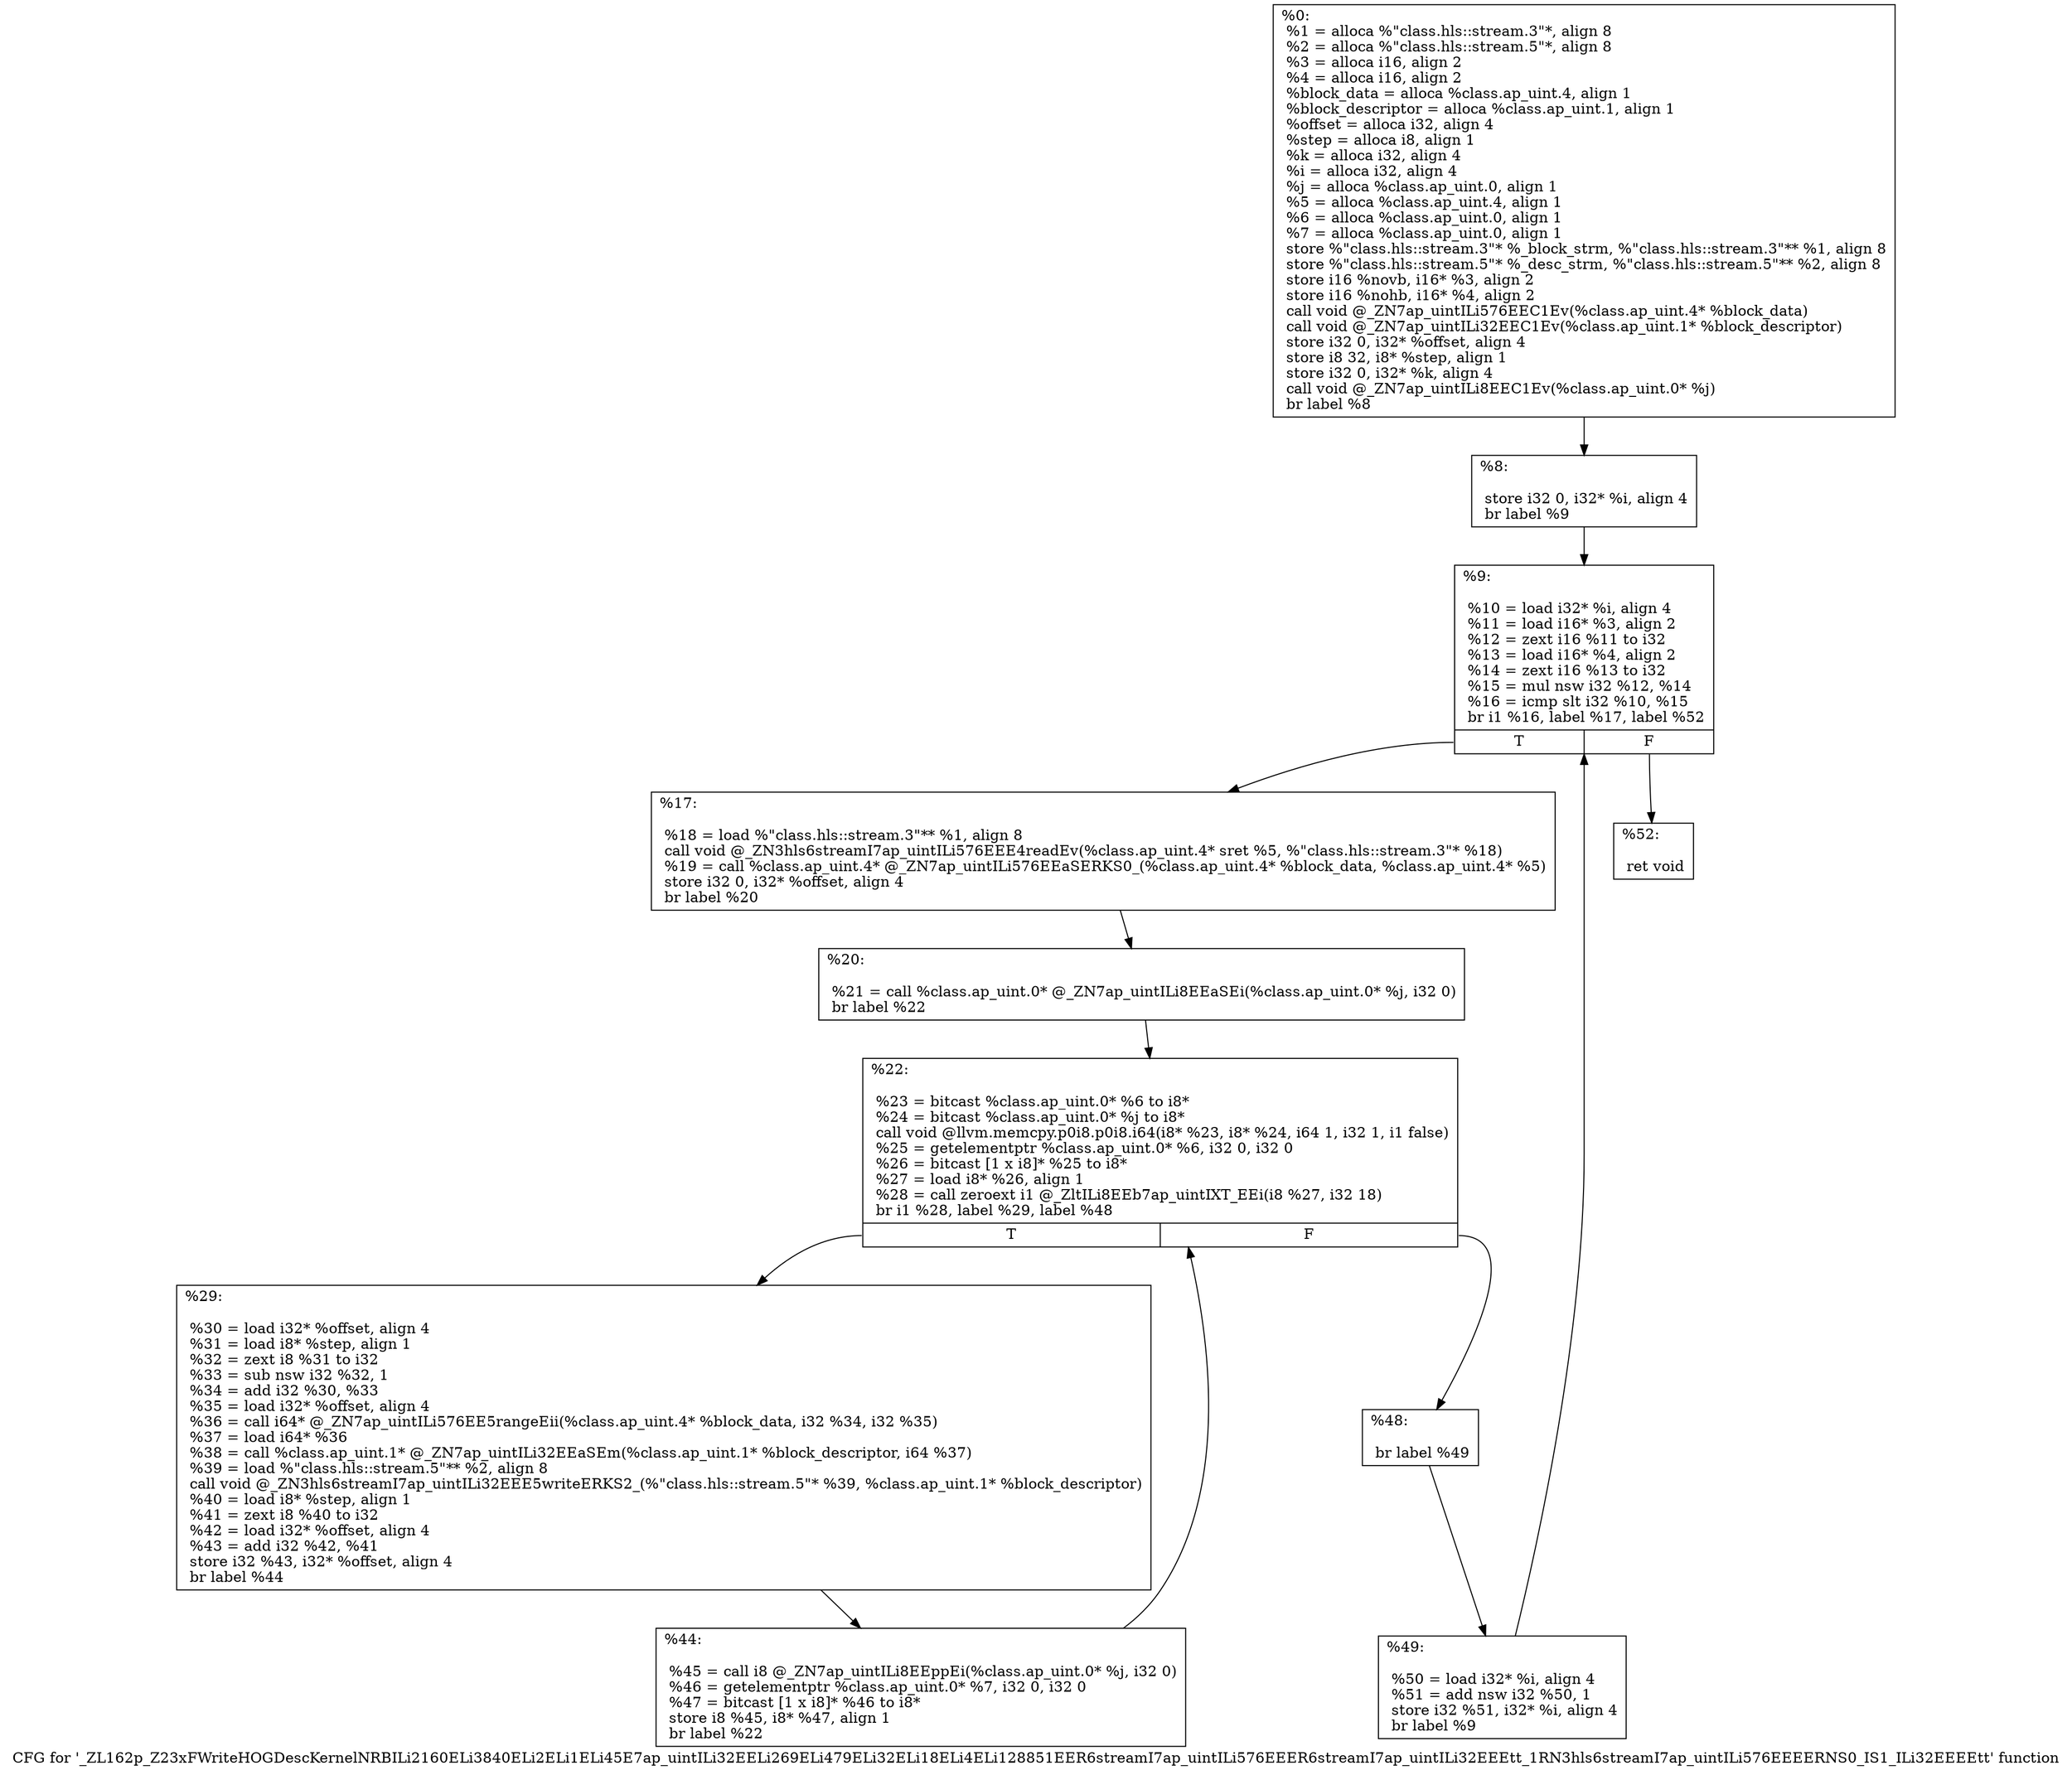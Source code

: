 digraph "CFG for '_ZL162p_Z23xFWriteHOGDescKernelNRBILi2160ELi3840ELi2ELi1ELi45E7ap_uintILi32EELi269ELi479ELi32ELi18ELi4ELi128851EER6streamI7ap_uintILi576EEER6streamI7ap_uintILi32EEEtt_1RN3hls6streamI7ap_uintILi576EEEERNS0_IS1_ILi32EEEEtt' function" {
	label="CFG for '_ZL162p_Z23xFWriteHOGDescKernelNRBILi2160ELi3840ELi2ELi1ELi45E7ap_uintILi32EELi269ELi479ELi32ELi18ELi4ELi128851EER6streamI7ap_uintILi576EEER6streamI7ap_uintILi32EEEtt_1RN3hls6streamI7ap_uintILi576EEEERNS0_IS1_ILi32EEEEtt' function";

	Node0x331cf40 [shape=record,label="{%0:\l  %1 = alloca %\"class.hls::stream.3\"*, align 8\l  %2 = alloca %\"class.hls::stream.5\"*, align 8\l  %3 = alloca i16, align 2\l  %4 = alloca i16, align 2\l  %block_data = alloca %class.ap_uint.4, align 1\l  %block_descriptor = alloca %class.ap_uint.1, align 1\l  %offset = alloca i32, align 4\l  %step = alloca i8, align 1\l  %k = alloca i32, align 4\l  %i = alloca i32, align 4\l  %j = alloca %class.ap_uint.0, align 1\l  %5 = alloca %class.ap_uint.4, align 1\l  %6 = alloca %class.ap_uint.0, align 1\l  %7 = alloca %class.ap_uint.0, align 1\l  store %\"class.hls::stream.3\"* %_block_strm, %\"class.hls::stream.3\"** %1, align 8\l  store %\"class.hls::stream.5\"* %_desc_strm, %\"class.hls::stream.5\"** %2, align 8\l  store i16 %novb, i16* %3, align 2\l  store i16 %nohb, i16* %4, align 2\l  call void @_ZN7ap_uintILi576EEC1Ev(%class.ap_uint.4* %block_data)\l  call void @_ZN7ap_uintILi32EEC1Ev(%class.ap_uint.1* %block_descriptor)\l  store i32 0, i32* %offset, align 4\l  store i8 32, i8* %step, align 1\l  store i32 0, i32* %k, align 4\l  call void @_ZN7ap_uintILi8EEC1Ev(%class.ap_uint.0* %j)\l  br label %8\l}"];
	Node0x331cf40 -> Node0x331df50;
	Node0x331df50 [shape=record,label="{%8:\l\l  store i32 0, i32* %i, align 4\l  br label %9\l}"];
	Node0x331df50 -> Node0x331e150;
	Node0x331e150 [shape=record,label="{%9:\l\l  %10 = load i32* %i, align 4\l  %11 = load i16* %3, align 2\l  %12 = zext i16 %11 to i32\l  %13 = load i16* %4, align 2\l  %14 = zext i16 %13 to i32\l  %15 = mul nsw i32 %12, %14\l  %16 = icmp slt i32 %10, %15\l  br i1 %16, label %17, label %52\l|{<s0>T|<s1>F}}"];
	Node0x331e150:s0 -> Node0x331e5d0;
	Node0x331e150:s1 -> Node0x331e630;
	Node0x331e5d0 [shape=record,label="{%17:\l\l  %18 = load %\"class.hls::stream.3\"** %1, align 8\l  call void @_ZN3hls6streamI7ap_uintILi576EEE4readEv(%class.ap_uint.4* sret %5, %\"class.hls::stream.3\"* %18)\l  %19 = call %class.ap_uint.4* @_ZN7ap_uintILi576EEaSERKS0_(%class.ap_uint.4* %block_data, %class.ap_uint.4* %5)\l  store i32 0, i32* %offset, align 4\l  br label %20\l}"];
	Node0x331e5d0 -> Node0x331eaf0;
	Node0x331eaf0 [shape=record,label="{%20:\l\l  %21 = call %class.ap_uint.0* @_ZN7ap_uintILi8EEaSEi(%class.ap_uint.0* %j, i32 0)\l  br label %22\l}"];
	Node0x331eaf0 -> Node0x331ed70;
	Node0x331ed70 [shape=record,label="{%22:\l\l  %23 = bitcast %class.ap_uint.0* %6 to i8*\l  %24 = bitcast %class.ap_uint.0* %j to i8*\l  call void @llvm.memcpy.p0i8.p0i8.i64(i8* %23, i8* %24, i64 1, i32 1, i1 false)\l  %25 = getelementptr %class.ap_uint.0* %6, i32 0, i32 0\l  %26 = bitcast [1 x i8]* %25 to i8*\l  %27 = load i8* %26, align 1\l  %28 = call zeroext i1 @_ZltILi8EEb7ap_uintIXT_EEi(i8 %27, i32 18)\l  br i1 %28, label %29, label %48\l|{<s0>T|<s1>F}}"];
	Node0x331ed70:s0 -> Node0x331f2b0;
	Node0x331ed70:s1 -> Node0x331f310;
	Node0x331f2b0 [shape=record,label="{%29:\l\l  %30 = load i32* %offset, align 4\l  %31 = load i8* %step, align 1\l  %32 = zext i8 %31 to i32\l  %33 = sub nsw i32 %32, 1\l  %34 = add i32 %30, %33\l  %35 = load i32* %offset, align 4\l  %36 = call i64* @_ZN7ap_uintILi576EE5rangeEii(%class.ap_uint.4* %block_data, i32 %34, i32 %35)\l  %37 = load i64* %36\l  %38 = call %class.ap_uint.1* @_ZN7ap_uintILi32EEaSEm(%class.ap_uint.1* %block_descriptor, i64 %37)\l  %39 = load %\"class.hls::stream.5\"** %2, align 8\l  call void @_ZN3hls6streamI7ap_uintILi32EEE5writeERKS2_(%\"class.hls::stream.5\"* %39, %class.ap_uint.1* %block_descriptor)\l  %40 = load i8* %step, align 1\l  %41 = zext i8 %40 to i32\l  %42 = load i32* %offset, align 4\l  %43 = add i32 %42, %41\l  store i32 %43, i32* %offset, align 4\l  br label %44\l}"];
	Node0x331f2b0 -> Node0x33071c0;
	Node0x33071c0 [shape=record,label="{%44:\l\l  %45 = call i8 @_ZN7ap_uintILi8EEppEi(%class.ap_uint.0* %j, i32 0)\l  %46 = getelementptr %class.ap_uint.0* %7, i32 0, i32 0\l  %47 = bitcast [1 x i8]* %46 to i8*\l  store i8 %45, i8* %47, align 1\l  br label %22\l}"];
	Node0x33071c0 -> Node0x331ed70;
	Node0x331f310 [shape=record,label="{%48:\l\l  br label %49\l}"];
	Node0x331f310 -> Node0x3320df0;
	Node0x3320df0 [shape=record,label="{%49:\l\l  %50 = load i32* %i, align 4\l  %51 = add nsw i32 %50, 1\l  store i32 %51, i32* %i, align 4\l  br label %9\l}"];
	Node0x3320df0 -> Node0x331e150;
	Node0x331e630 [shape=record,label="{%52:\l\l  ret void\l}"];
}
